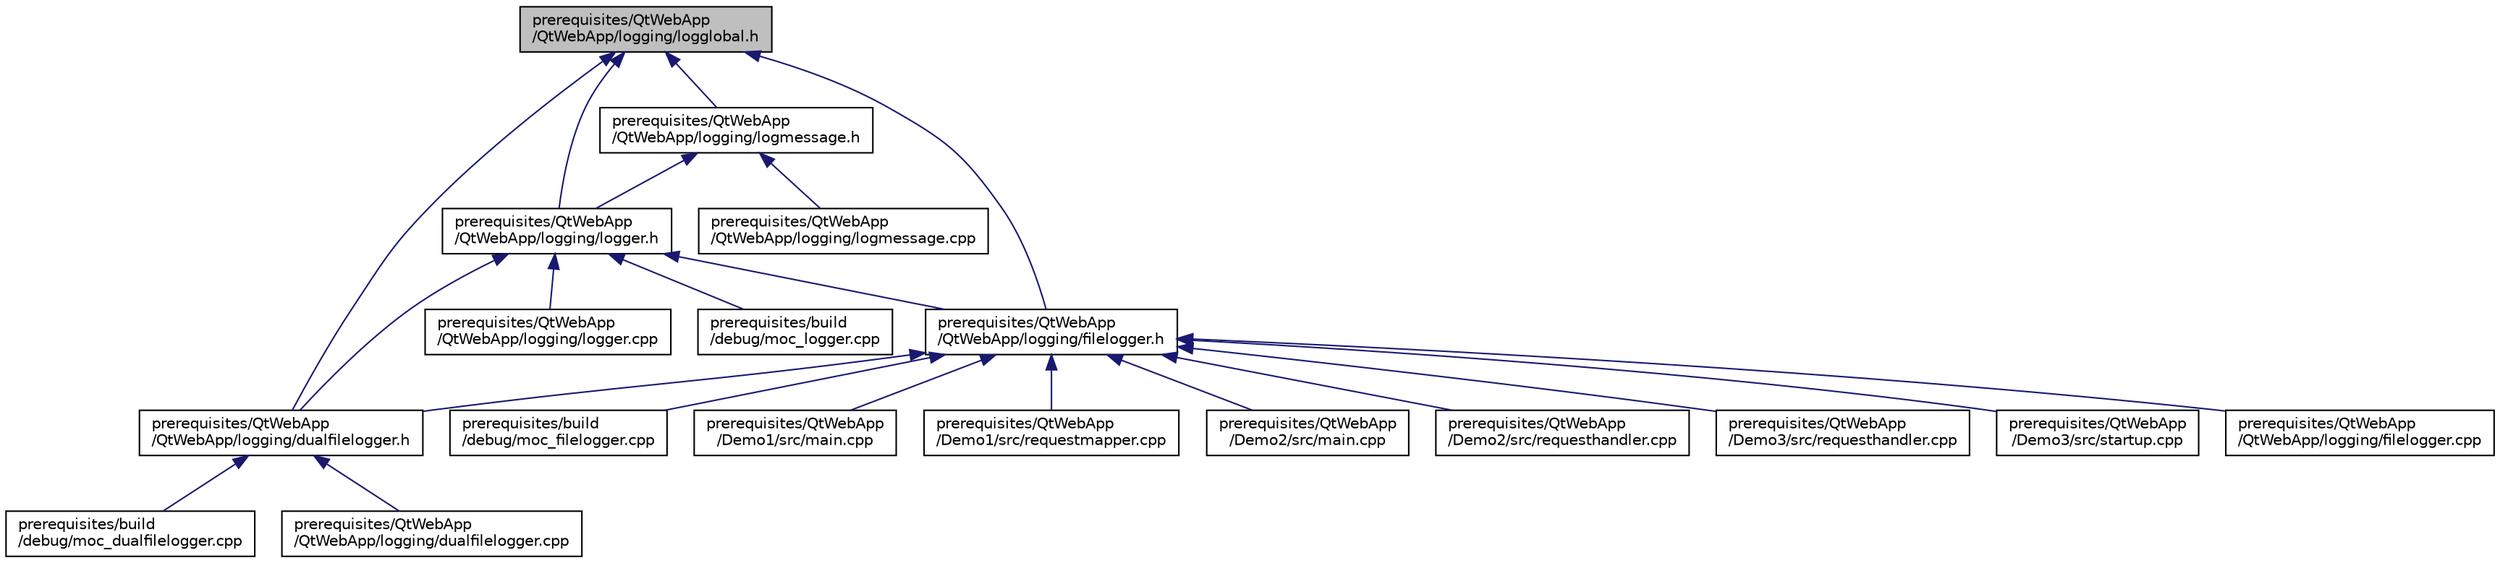 digraph "prerequisites/QtWebApp/QtWebApp/logging/logglobal.h"
{
  edge [fontname="Helvetica",fontsize="10",labelfontname="Helvetica",labelfontsize="10"];
  node [fontname="Helvetica",fontsize="10",shape=record];
  Node2 [label="prerequisites/QtWebApp\l/QtWebApp/logging/logglobal.h",height=0.2,width=0.4,color="black", fillcolor="grey75", style="filled", fontcolor="black"];
  Node2 -> Node3 [dir="back",color="midnightblue",fontsize="10",style="solid"];
  Node3 [label="prerequisites/QtWebApp\l/QtWebApp/logging/dualfilelogger.h",height=0.2,width=0.4,color="black", fillcolor="white", style="filled",URL="$dualfilelogger_8h.html"];
  Node3 -> Node4 [dir="back",color="midnightblue",fontsize="10",style="solid"];
  Node4 [label="prerequisites/build\l/debug/moc_dualfilelogger.cpp",height=0.2,width=0.4,color="black", fillcolor="white", style="filled",URL="$moc__dualfilelogger_8cpp_source.html"];
  Node3 -> Node5 [dir="back",color="midnightblue",fontsize="10",style="solid"];
  Node5 [label="prerequisites/QtWebApp\l/QtWebApp/logging/dualfilelogger.cpp",height=0.2,width=0.4,color="black", fillcolor="white", style="filled",URL="$dualfilelogger_8cpp.html"];
  Node2 -> Node6 [dir="back",color="midnightblue",fontsize="10",style="solid"];
  Node6 [label="prerequisites/QtWebApp\l/QtWebApp/logging/logger.h",height=0.2,width=0.4,color="black", fillcolor="white", style="filled",URL="$_qt_web_app_2_qt_web_app_2logging_2logger_8h.html"];
  Node6 -> Node3 [dir="back",color="midnightblue",fontsize="10",style="solid"];
  Node6 -> Node7 [dir="back",color="midnightblue",fontsize="10",style="solid"];
  Node7 [label="prerequisites/QtWebApp\l/QtWebApp/logging/filelogger.h",height=0.2,width=0.4,color="black", fillcolor="white", style="filled",URL="$filelogger_8h.html"];
  Node7 -> Node3 [dir="back",color="midnightblue",fontsize="10",style="solid"];
  Node7 -> Node8 [dir="back",color="midnightblue",fontsize="10",style="solid"];
  Node8 [label="prerequisites/build\l/debug/moc_filelogger.cpp",height=0.2,width=0.4,color="black", fillcolor="white", style="filled",URL="$moc__filelogger_8cpp_source.html"];
  Node7 -> Node9 [dir="back",color="midnightblue",fontsize="10",style="solid"];
  Node9 [label="prerequisites/QtWebApp\l/Demo1/src/main.cpp",height=0.2,width=0.4,color="black", fillcolor="white", style="filled",URL="$prerequisites_2_qt_web_app_2_demo1_2src_2main_8cpp.html"];
  Node7 -> Node10 [dir="back",color="midnightblue",fontsize="10",style="solid"];
  Node10 [label="prerequisites/QtWebApp\l/Demo1/src/requestmapper.cpp",height=0.2,width=0.4,color="black", fillcolor="white", style="filled",URL="$requestmapper_8cpp.html"];
  Node7 -> Node11 [dir="back",color="midnightblue",fontsize="10",style="solid"];
  Node11 [label="prerequisites/QtWebApp\l/Demo2/src/main.cpp",height=0.2,width=0.4,color="black", fillcolor="white", style="filled",URL="$prerequisites_2_qt_web_app_2_demo2_2src_2main_8cpp.html"];
  Node7 -> Node12 [dir="back",color="midnightblue",fontsize="10",style="solid"];
  Node12 [label="prerequisites/QtWebApp\l/Demo2/src/requesthandler.cpp",height=0.2,width=0.4,color="black", fillcolor="white", style="filled",URL="$_demo2_2src_2requesthandler_8cpp.html"];
  Node7 -> Node13 [dir="back",color="midnightblue",fontsize="10",style="solid"];
  Node13 [label="prerequisites/QtWebApp\l/Demo3/src/requesthandler.cpp",height=0.2,width=0.4,color="black", fillcolor="white", style="filled",URL="$_demo3_2src_2requesthandler_8cpp.html"];
  Node7 -> Node14 [dir="back",color="midnightblue",fontsize="10",style="solid"];
  Node14 [label="prerequisites/QtWebApp\l/Demo3/src/startup.cpp",height=0.2,width=0.4,color="black", fillcolor="white", style="filled",URL="$startup_8cpp.html"];
  Node7 -> Node15 [dir="back",color="midnightblue",fontsize="10",style="solid"];
  Node15 [label="prerequisites/QtWebApp\l/QtWebApp/logging/filelogger.cpp",height=0.2,width=0.4,color="black", fillcolor="white", style="filled",URL="$filelogger_8cpp.html"];
  Node6 -> Node16 [dir="back",color="midnightblue",fontsize="10",style="solid"];
  Node16 [label="prerequisites/build\l/debug/moc_logger.cpp",height=0.2,width=0.4,color="black", fillcolor="white", style="filled",URL="$moc__logger_8cpp_source.html"];
  Node6 -> Node17 [dir="back",color="midnightblue",fontsize="10",style="solid"];
  Node17 [label="prerequisites/QtWebApp\l/QtWebApp/logging/logger.cpp",height=0.2,width=0.4,color="black", fillcolor="white", style="filled",URL="$logger_8cpp.html"];
  Node2 -> Node18 [dir="back",color="midnightblue",fontsize="10",style="solid"];
  Node18 [label="prerequisites/QtWebApp\l/QtWebApp/logging/logmessage.h",height=0.2,width=0.4,color="black", fillcolor="white", style="filled",URL="$logmessage_8h.html"];
  Node18 -> Node6 [dir="back",color="midnightblue",fontsize="10",style="solid"];
  Node18 -> Node19 [dir="back",color="midnightblue",fontsize="10",style="solid"];
  Node19 [label="prerequisites/QtWebApp\l/QtWebApp/logging/logmessage.cpp",height=0.2,width=0.4,color="black", fillcolor="white", style="filled",URL="$logmessage_8cpp.html"];
  Node2 -> Node7 [dir="back",color="midnightblue",fontsize="10",style="solid"];
}
